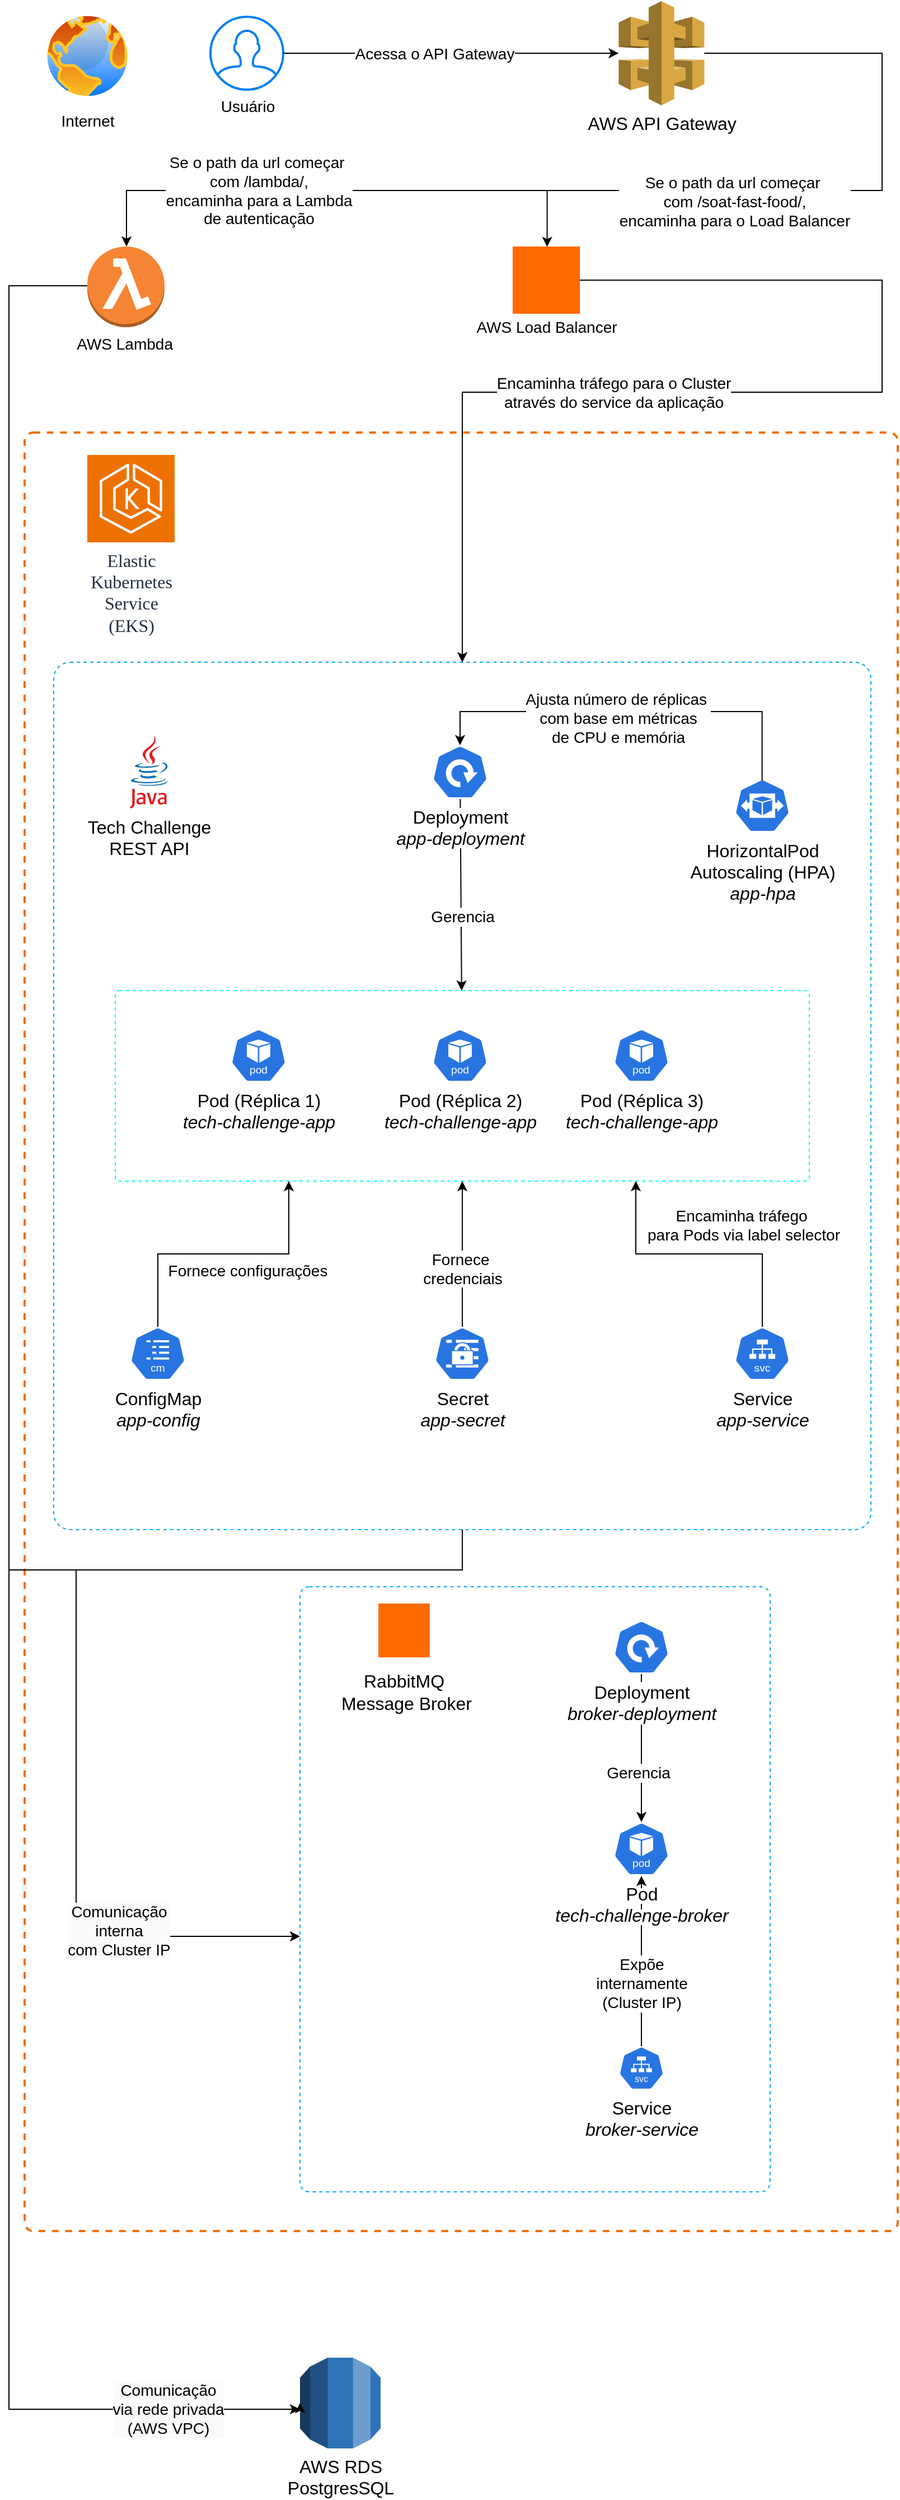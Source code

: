<mxfile version="28.0.7">
  <diagram name="Página-1" id="SYeVTkRx1dOSDFbcAXgf">
    <mxGraphModel dx="1678" dy="954" grid="1" gridSize="10" guides="1" tooltips="1" connect="1" arrows="1" fold="1" page="1" pageScale="1" pageWidth="827" pageHeight="1169" math="0" shadow="0">
      <root>
        <mxCell id="0" />
        <mxCell id="1" parent="0" />
        <mxCell id="-wq_ixMXgRJpzC0szdOy-18" style="edgeStyle=orthogonalEdgeStyle;rounded=0;orthogonalLoop=1;jettySize=auto;html=1;" edge="1" parent="1" source="-wq_ixMXgRJpzC0szdOy-11" target="-wq_ixMXgRJpzC0szdOy-17">
          <mxGeometry relative="1" as="geometry">
            <mxPoint x="110" y="290" as="targetPoint" />
            <Array as="points">
              <mxPoint x="790" y="118" />
              <mxPoint x="790" y="240" />
              <mxPoint x="115" y="240" />
            </Array>
          </mxGeometry>
        </mxCell>
        <mxCell id="-wq_ixMXgRJpzC0szdOy-19" value="&lt;span style=&quot;font-size: 14px;&quot;&gt;Se o path da url começar&amp;nbsp;&lt;/span&gt;&lt;div style=&quot;font-size: 14px;&quot;&gt;com /lambda/,&lt;div&gt;encaminha para a Lambda&lt;/div&gt;&lt;div&gt;de autenticação&lt;/div&gt;&lt;/div&gt;" style="edgeLabel;html=1;align=center;verticalAlign=middle;resizable=0;points=[];" vertex="1" connectable="0" parent="-wq_ixMXgRJpzC0szdOy-18">
          <mxGeometry x="0.814" y="1" relative="1" as="geometry">
            <mxPoint x="74" y="-1" as="offset" />
          </mxGeometry>
        </mxCell>
        <mxCell id="o65SmbfYtLbhXnqfLuuJ-4" value="" style="rounded=1;whiteSpace=wrap;html=1;strokeWidth=2;dashed=1;strokeColor=light-dark(#ed7100, #ededed);fillColor=none;arcSize=1;movable=1;resizable=1;rotatable=1;deletable=1;editable=1;locked=0;connectable=1;points=[[0,0,0,0,0],[0,0.25,0,0,0],[0,0.5,0,0,0],[0,0.75,0,0,0],[0,1,0,0,0],[0.25,0,0,0,0],[0.25,1,0,0,0],[0.5,0,0,0,0],[0.5,1,0,0,0],[0.75,0,0,0,0],[0.75,1,0,0,0],[1,0,0,0,0],[1,0.25,0,0,0],[1,0.5,0,0,0],[1,0.75,0,0,0],[1,1,0,0,0]];" parent="1" vertex="1">
          <mxGeometry x="24" y="456" width="780" height="1605" as="geometry" />
        </mxCell>
        <mxCell id="68pfb0RSKR02Od0SqDzI-2" value="" style="rounded=1;whiteSpace=wrap;html=1;fillColor=none;dashed=1;arcSize=2;strokeColor=light-dark(#00a8ff, #ededed);movable=1;resizable=1;rotatable=1;deletable=1;editable=1;locked=0;connectable=1;" parent="1" vertex="1">
          <mxGeometry x="50" y="661" width="730" height="774" as="geometry" />
        </mxCell>
        <mxCell id="HjoOXlJYOhL6yADM33_0-14" style="rounded=0;orthogonalLoop=1;jettySize=auto;html=1;edgeStyle=orthogonalEdgeStyle;exitX=0.5;exitY=1;exitDx=0;exitDy=0;" parent="1" edge="1" source="68pfb0RSKR02Od0SqDzI-2">
          <mxGeometry relative="1" as="geometry">
            <mxPoint x="270" y="1798" as="targetPoint" />
            <mxPoint x="420" y="1461" as="sourcePoint" />
            <Array as="points">
              <mxPoint x="415" y="1471" />
              <mxPoint x="70" y="1471" />
              <mxPoint x="70" y="1798" />
            </Array>
          </mxGeometry>
        </mxCell>
        <mxCell id="HjoOXlJYOhL6yADM33_0-13" value="" style="rounded=1;whiteSpace=wrap;html=1;fillColor=none;dashed=1;arcSize=2;strokeColor=light-dark(#00a8ff, #ededed);movable=1;resizable=1;rotatable=1;deletable=1;editable=1;locked=0;connectable=1;" parent="1" vertex="1">
          <mxGeometry x="270" y="1486" width="420" height="540" as="geometry" />
        </mxCell>
        <mxCell id="fD6pSZyKUiB6QU3asAaq-7" style="rounded=0;orthogonalLoop=1;jettySize=auto;html=1;edgeStyle=orthogonalEdgeStyle;exitX=0.5;exitY=1;exitDx=0;exitDy=0;" parent="1" source="68pfb0RSKR02Od0SqDzI-2" edge="1" target="-wq_ixMXgRJpzC0szdOy-6">
          <mxGeometry relative="1" as="geometry">
            <mxPoint x="180" y="2220" as="targetPoint" />
            <mxPoint x="420.11" y="1519" as="sourcePoint" />
            <Array as="points">
              <mxPoint x="415" y="1471" />
              <mxPoint x="10" y="1471" />
              <mxPoint x="10" y="2220" />
            </Array>
          </mxGeometry>
        </mxCell>
        <mxCell id="fD6pSZyKUiB6QU3asAaq-8" value="Comunicação&lt;div&gt;interna&lt;div&gt;com Cluster IP&lt;/div&gt;&lt;/div&gt;" style="edgeLabel;html=1;align=center;verticalAlign=middle;resizable=0;points=[];fontSize=14;labelBackgroundColor=light-dark(#fafafa, #121212);labelBorderColor=none;" parent="fD6pSZyKUiB6QU3asAaq-7" connectable="0" vertex="1">
          <mxGeometry x="-0.071" relative="1" as="geometry">
            <mxPoint x="98" y="89" as="offset" />
          </mxGeometry>
        </mxCell>
        <mxCell id="68pfb0RSKR02Od0SqDzI-37" value="" style="rounded=1;whiteSpace=wrap;html=1;fillColor=none;dashed=1;arcSize=2;strokeColor=light-dark(#00FFF6,#EDEDED);movable=1;resizable=1;rotatable=1;deletable=1;editable=1;locked=0;connectable=1;" parent="1" vertex="1">
          <mxGeometry x="105" y="954" width="620" height="170" as="geometry" />
        </mxCell>
        <mxCell id="o65SmbfYtLbhXnqfLuuJ-1" value="&lt;font face=&quot;Tahoma&quot; style=&quot;font-size: 16px; background-color: light-dark(#ffffff, var(--ge-dark-color, #121212));&quot;&gt;Elastic&lt;/font&gt;&lt;div&gt;&lt;font face=&quot;Tahoma&quot; style=&quot;font-size: 16px; background-color: light-dark(#ffffff, var(--ge-dark-color, #121212));&quot;&gt;Kubernetes&lt;/font&gt;&lt;/div&gt;&lt;div&gt;&lt;font face=&quot;Tahoma&quot; style=&quot;font-size: 16px; background-color: light-dark(#ffffff, var(--ge-dark-color, #121212));&quot;&gt;Service&lt;/font&gt;&lt;/div&gt;&lt;div&gt;&lt;font face=&quot;Tahoma&quot; style=&quot;font-size: 16px; background-color: light-dark(#ffffff, var(--ge-dark-color, #121212));&quot;&gt;(EKS)&lt;/font&gt;&lt;/div&gt;" style="sketch=0;points=[[0,0,0],[0.25,0,0],[0.5,0,0],[0.75,0,0],[1,0,0],[0,1,0],[0.25,1,0],[0.5,1,0],[0.75,1,0],[1,1,0],[0,0.25,0],[0,0.5,0],[0,0.75,0],[1,0.25,0],[1,0.5,0],[1,0.75,0]];outlineConnect=0;fontColor=#232F3E;fillColor=#ED7100;strokeColor=#ffffff;dashed=0;verticalLabelPosition=bottom;verticalAlign=top;align=center;html=1;fontSize=12;fontStyle=0;aspect=fixed;shape=mxgraph.aws4.resourceIcon;resIcon=mxgraph.aws4.eks;" parent="1" vertex="1">
          <mxGeometry x="80" y="476" width="78" height="78" as="geometry" />
        </mxCell>
        <mxCell id="o65SmbfYtLbhXnqfLuuJ-8" value="&lt;font style=&quot;font-size: 16px;&quot;&gt;HorizontalPod&lt;/font&gt;&lt;div&gt;&lt;font style=&quot;font-size: 16px;&quot;&gt;Autoscaling (HPA)&lt;/font&gt;&lt;/div&gt;&lt;span style=&quot;background-color: rgb(255, 255, 255); font-size: 16px;&quot;&gt;&lt;i&gt;app-hpa&lt;/i&gt;&lt;/span&gt;" style="aspect=fixed;sketch=0;html=1;dashed=0;whitespace=wrap;verticalLabelPosition=bottom;verticalAlign=top;fillColor=#2875E2;strokeColor=#ffffff;points=[[0.005,0.63,0],[0.1,0.2,0],[0.9,0.2,0],[0.5,0,0],[0.995,0.63,0],[0.72,0.99,0],[0.5,1,0],[0.28,0.99,0]];shape=mxgraph.kubernetes.icon2;prIcon=hpa" parent="1" vertex="1">
          <mxGeometry x="658" y="765" width="50" height="48" as="geometry" />
        </mxCell>
        <mxCell id="68pfb0RSKR02Od0SqDzI-17" value="" style="rounded=0;orthogonalLoop=1;jettySize=auto;html=1;" parent="1" source="o65SmbfYtLbhXnqfLuuJ-11" target="68pfb0RSKR02Od0SqDzI-37" edge="1">
          <mxGeometry relative="1" as="geometry">
            <mxPoint x="413" y="796" as="targetPoint" />
          </mxGeometry>
        </mxCell>
        <mxCell id="68pfb0RSKR02Od0SqDzI-19" value="&lt;span style=&quot;font-size: 14px;&quot;&gt;Gerencia&lt;/span&gt;" style="edgeLabel;html=1;align=center;verticalAlign=middle;resizable=0;points=[];" parent="68pfb0RSKR02Od0SqDzI-17" connectable="0" vertex="1">
          <mxGeometry x="0.326" y="3" relative="1" as="geometry">
            <mxPoint x="-2" y="-9" as="offset" />
          </mxGeometry>
        </mxCell>
        <mxCell id="o65SmbfYtLbhXnqfLuuJ-11" value="&lt;span style=&quot;background-color: light-dark(#ffffff, var(--ge-dark-color, #121212));&quot;&gt;&lt;span style=&quot;font-size: 16px; background-color: rgb(255, 255, 255);&quot;&gt;Deployment&lt;/span&gt;&lt;br style=&quot;background-color: rgb(255, 255, 255);&quot;&gt;&lt;span style=&quot;font-size: 16px; background-color: rgb(255, 255, 255);&quot;&gt;&lt;i style=&quot;&quot;&gt;app-deployment&lt;/i&gt;&lt;/span&gt;&lt;/span&gt;" style="aspect=fixed;sketch=0;html=1;dashed=0;whitespace=wrap;verticalLabelPosition=bottom;verticalAlign=top;fillColor=#2875E2;strokeColor=#ffffff;points=[[0.005,0.63,0],[0.1,0.2,0],[0.9,0.2,0],[0.5,0,0],[0.995,0.63,0],[0.72,0.99,0],[0.5,1,0],[0.28,0.99,0]];shape=mxgraph.kubernetes.icon2;prIcon=deploy" parent="1" vertex="1">
          <mxGeometry x="388" y="735" width="50" height="48" as="geometry" />
        </mxCell>
        <mxCell id="fD6pSZyKUiB6QU3asAaq-2" style="edgeStyle=orthogonalEdgeStyle;rounded=0;orthogonalLoop=1;jettySize=auto;html=1;entryX=0.75;entryY=1;entryDx=0;entryDy=0;" parent="1" source="o65SmbfYtLbhXnqfLuuJ-12" target="68pfb0RSKR02Od0SqDzI-37" edge="1">
          <mxGeometry relative="1" as="geometry">
            <mxPoint x="570" y="1204.0" as="targetPoint" />
          </mxGeometry>
        </mxCell>
        <mxCell id="fD6pSZyKUiB6QU3asAaq-6" value="&lt;font style=&quot;font-size: 14px;&quot;&gt;Encaminha tráfego&amp;nbsp;&lt;/font&gt;&lt;div&gt;&lt;font style=&quot;font-size: 14px;&quot;&gt;para Pods via label selector&lt;/font&gt;&lt;/div&gt;" style="edgeLabel;html=1;align=center;verticalAlign=middle;resizable=0;points=[];" parent="fD6pSZyKUiB6QU3asAaq-2" connectable="0" vertex="1">
          <mxGeometry x="0.143" y="-1" relative="1" as="geometry">
            <mxPoint x="57" y="-25" as="offset" />
          </mxGeometry>
        </mxCell>
        <mxCell id="o65SmbfYtLbhXnqfLuuJ-12" value="&lt;span style=&quot;font-size: 16px;&quot;&gt;Service&lt;br&gt;&lt;/span&gt;&lt;i style=&quot;font-size: 16px;&quot;&gt;app-service&lt;/i&gt;&lt;span style=&quot;font-size: 16px;&quot;&gt;&lt;/span&gt;" style="aspect=fixed;sketch=0;html=1;dashed=0;whitespace=wrap;verticalLabelPosition=bottom;verticalAlign=top;fillColor=#2875E2;strokeColor=#ffffff;points=[[0.005,0.63,0],[0.1,0.2,0],[0.9,0.2,0],[0.5,0,0],[0.995,0.63,0],[0.72,0.99,0],[0.5,1,0],[0.28,0.99,0]];shape=mxgraph.kubernetes.icon2;kubernetesLabel=1;prIcon=svc" parent="1" vertex="1">
          <mxGeometry x="658" y="1254" width="50" height="48" as="geometry" />
        </mxCell>
        <mxCell id="fD6pSZyKUiB6QU3asAaq-1" style="edgeStyle=orthogonalEdgeStyle;rounded=0;orthogonalLoop=1;jettySize=auto;html=1;entryX=0.5;entryY=1;entryDx=0;entryDy=0;" parent="1" source="o65SmbfYtLbhXnqfLuuJ-13" target="68pfb0RSKR02Od0SqDzI-37" edge="1">
          <mxGeometry relative="1" as="geometry">
            <mxPoint x="415" y="1204.0" as="targetPoint" />
          </mxGeometry>
        </mxCell>
        <mxCell id="fD6pSZyKUiB6QU3asAaq-5" value="&lt;font style=&quot;font-size: 14px;&quot;&gt;Fornece&amp;nbsp;&lt;/font&gt;&lt;div&gt;&lt;font style=&quot;font-size: 14px;&quot;&gt;credenciais&lt;/font&gt;&lt;/div&gt;" style="edgeLabel;html=1;align=center;verticalAlign=middle;resizable=0;points=[];" parent="fD6pSZyKUiB6QU3asAaq-1" connectable="0" vertex="1">
          <mxGeometry x="-0.193" relative="1" as="geometry">
            <mxPoint as="offset" />
          </mxGeometry>
        </mxCell>
        <mxCell id="o65SmbfYtLbhXnqfLuuJ-13" value="&lt;span style=&quot;font-size: 16px;&quot;&gt;Secret&lt;br&gt;&lt;/span&gt;&lt;i style=&quot;font-size: 16px;&quot;&gt;app-secret&lt;/i&gt;&lt;span style=&quot;font-size: 16px;&quot;&gt;&lt;/span&gt;" style="aspect=fixed;sketch=0;html=1;dashed=0;whitespace=wrap;verticalLabelPosition=bottom;verticalAlign=top;fillColor=#2875E2;strokeColor=#ffffff;points=[[0.005,0.63,0],[0.1,0.2,0],[0.9,0.2,0],[0.5,0,0],[0.995,0.63,0],[0.72,0.99,0],[0.5,1,0],[0.28,0.99,0]];shape=mxgraph.kubernetes.icon2;prIcon=secret" parent="1" vertex="1">
          <mxGeometry x="390" y="1254" width="50" height="48" as="geometry" />
        </mxCell>
        <mxCell id="68pfb0RSKR02Od0SqDzI-39" style="edgeStyle=orthogonalEdgeStyle;rounded=0;orthogonalLoop=1;jettySize=auto;html=1;entryX=0.25;entryY=1;entryDx=0;entryDy=0;" parent="1" source="o65SmbfYtLbhXnqfLuuJ-14" target="68pfb0RSKR02Od0SqDzI-37" edge="1">
          <mxGeometry relative="1" as="geometry">
            <mxPoint x="260" y="1204.0" as="targetPoint" />
          </mxGeometry>
        </mxCell>
        <mxCell id="fD6pSZyKUiB6QU3asAaq-4" value="Fornece configurações" style="edgeLabel;html=1;align=center;verticalAlign=middle;resizable=0;points=[];fontSize=14;" parent="68pfb0RSKR02Od0SqDzI-39" connectable="0" vertex="1">
          <mxGeometry x="-0.154" y="-1" relative="1" as="geometry">
            <mxPoint x="40" y="14" as="offset" />
          </mxGeometry>
        </mxCell>
        <mxCell id="o65SmbfYtLbhXnqfLuuJ-14" value="&lt;span style=&quot;font-size: 16px;&quot;&gt;ConfigMap&lt;/span&gt;&lt;div&gt;&lt;span style=&quot;font-size: 16px;&quot;&gt;&lt;i&gt;app-config&lt;/i&gt;&lt;/span&gt;&lt;/div&gt;" style="aspect=fixed;sketch=0;html=1;dashed=0;whitespace=wrap;verticalLabelPosition=bottom;verticalAlign=top;fillColor=#2875E2;strokeColor=#ffffff;points=[[0.005,0.63,0],[0.1,0.2,0],[0.9,0.2,0],[0.5,0,0],[0.995,0.63,0],[0.72,0.99,0],[0.5,1,0],[0.28,0.99,0]];shape=mxgraph.kubernetes.icon2;kubernetesLabel=1;prIcon=cm" parent="1" vertex="1">
          <mxGeometry x="118" y="1254" width="50" height="48" as="geometry" />
        </mxCell>
        <mxCell id="68pfb0RSKR02Od0SqDzI-6" value="&lt;font style=&quot;&quot;&gt;&lt;span style=&quot;font-size: 16px;&quot;&gt;Pod (Réplica 1)&lt;/span&gt;&lt;br&gt;&lt;span style=&quot;font-size: 16px;&quot;&gt;&lt;i&gt;tech-challenge-app&lt;/i&gt;&lt;/span&gt;&lt;/font&gt;" style="aspect=fixed;sketch=0;html=1;dashed=0;whitespace=wrap;verticalLabelPosition=bottom;verticalAlign=top;fillColor=#2875E2;strokeColor=#ffffff;points=[[0.005,0.63,0],[0.1,0.2,0],[0.9,0.2,0],[0.5,0,0],[0.995,0.63,0],[0.72,0.99,0],[0.5,1,0],[0.28,0.99,0]];shape=mxgraph.kubernetes.icon2;kubernetesLabel=1;prIcon=pod" parent="1" vertex="1">
          <mxGeometry x="208" y="988" width="50" height="48" as="geometry" />
        </mxCell>
        <mxCell id="68pfb0RSKR02Od0SqDzI-14" value="&lt;font style=&quot;font-size: 16px;&quot;&gt;Tech Challenge&lt;/font&gt;&lt;div&gt;&lt;font style=&quot;font-size: 16px;&quot;&gt;REST API&lt;/font&gt;&lt;/div&gt;" style="dashed=0;outlineConnect=0;html=1;align=center;labelPosition=center;verticalLabelPosition=bottom;verticalAlign=top;shape=mxgraph.weblogos.java" parent="1" vertex="1">
          <mxGeometry x="118.0" y="726.5" width="34.4" height="65" as="geometry" />
        </mxCell>
        <mxCell id="68pfb0RSKR02Od0SqDzI-20" value="&lt;font style=&quot;&quot;&gt;&lt;span style=&quot;font-size: 16px;&quot;&gt;Pod (Réplica 2)&lt;/span&gt;&lt;br&gt;&lt;span style=&quot;font-size: 16px;&quot;&gt;&lt;i&gt;tech-challenge-app&lt;/i&gt;&lt;/span&gt;&lt;/font&gt;" style="aspect=fixed;sketch=0;html=1;dashed=0;whitespace=wrap;verticalLabelPosition=bottom;verticalAlign=top;fillColor=#2875E2;strokeColor=#ffffff;points=[[0.005,0.63,0],[0.1,0.2,0],[0.9,0.2,0],[0.5,0,0],[0.995,0.63,0],[0.72,0.99,0],[0.5,1,0],[0.28,0.99,0]];shape=mxgraph.kubernetes.icon2;kubernetesLabel=1;prIcon=pod" parent="1" vertex="1">
          <mxGeometry x="388" y="988" width="50" height="48" as="geometry" />
        </mxCell>
        <mxCell id="68pfb0RSKR02Od0SqDzI-21" value="&lt;font style=&quot;&quot;&gt;&lt;span style=&quot;font-size: 16px;&quot;&gt;Pod (Réplica 3)&lt;/span&gt;&lt;br&gt;&lt;span style=&quot;font-size: 16px;&quot;&gt;&lt;i&gt;tech-challenge-app&lt;/i&gt;&lt;/span&gt;&lt;/font&gt;" style="aspect=fixed;sketch=0;html=1;dashed=0;whitespace=wrap;verticalLabelPosition=bottom;verticalAlign=top;fillColor=#2875E2;strokeColor=#ffffff;points=[[0.005,0.63,0],[0.1,0.2,0],[0.9,0.2,0],[0.5,0,0],[0.995,0.63,0],[0.72,0.99,0],[0.5,1,0],[0.28,0.99,0]];shape=mxgraph.kubernetes.icon2;kubernetesLabel=1;prIcon=pod" parent="1" vertex="1">
          <mxGeometry x="550" y="988" width="50" height="48" as="geometry" />
        </mxCell>
        <mxCell id="68pfb0RSKR02Od0SqDzI-24" style="rounded=0;orthogonalLoop=1;jettySize=auto;html=1;entryX=0.5;entryY=0;entryDx=0;entryDy=0;entryPerimeter=0;edgeStyle=orthogonalEdgeStyle;exitX=0.496;exitY=0.035;exitDx=0;exitDy=0;exitPerimeter=0;" parent="1" source="o65SmbfYtLbhXnqfLuuJ-8" target="o65SmbfYtLbhXnqfLuuJ-11" edge="1">
          <mxGeometry relative="1" as="geometry">
            <mxPoint x="680" y="755" as="sourcePoint" />
            <Array as="points">
              <mxPoint x="683" y="705" />
              <mxPoint x="413" y="705" />
            </Array>
          </mxGeometry>
        </mxCell>
        <mxCell id="68pfb0RSKR02Od0SqDzI-26" value="&lt;font style=&quot;font-size: 14px;&quot;&gt;Ajusta número de réplicas&amp;nbsp;&lt;/font&gt;&lt;div&gt;&lt;font style=&quot;font-size: 14px;&quot;&gt;com base em métricas&lt;/font&gt;&lt;/div&gt;&lt;div&gt;&lt;font style=&quot;font-size: 14px;&quot;&gt;de CPU e memória&lt;/font&gt;&lt;/div&gt;" style="edgeLabel;html=1;align=center;verticalAlign=middle;resizable=0;points=[];" parent="68pfb0RSKR02Od0SqDzI-24" connectable="0" vertex="1">
          <mxGeometry x="0.055" y="6" relative="1" as="geometry">
            <mxPoint as="offset" />
          </mxGeometry>
        </mxCell>
        <mxCell id="fD6pSZyKUiB6QU3asAaq-9" value="&lt;font style=&quot;font-size: 14px;&quot;&gt;Internet&lt;/font&gt;" style="image;aspect=fixed;perimeter=ellipsePerimeter;html=1;align=center;shadow=0;dashed=0;spacingTop=3;image=img/lib/active_directory/internet_globe.svg;" parent="1" vertex="1">
          <mxGeometry x="40" y="80" width="80" height="80" as="geometry" />
        </mxCell>
        <mxCell id="fD6pSZyKUiB6QU3asAaq-14" value="&lt;font style=&quot;font-size: 14px;&quot;&gt;Usuário&lt;/font&gt;" style="html=1;verticalLabelPosition=bottom;align=center;labelBackgroundColor=#ffffff;verticalAlign=top;strokeWidth=2;strokeColor=#0080F0;shadow=0;dashed=0;shape=mxgraph.ios7.icons.user;" parent="1" vertex="1">
          <mxGeometry x="190" y="85" width="65" height="65" as="geometry" />
        </mxCell>
        <mxCell id="fD6pSZyKUiB6QU3asAaq-22" style="edgeStyle=orthogonalEdgeStyle;rounded=0;orthogonalLoop=1;jettySize=auto;html=1;entryX=0.5;entryY=0;entryDx=0;entryDy=0;" parent="1" source="fD6pSZyKUiB6QU3asAaq-17" target="68pfb0RSKR02Od0SqDzI-2" edge="1">
          <mxGeometry relative="1" as="geometry">
            <Array as="points">
              <mxPoint x="790" y="320" />
              <mxPoint x="790" y="420" />
              <mxPoint x="415" y="420" />
            </Array>
          </mxGeometry>
        </mxCell>
        <mxCell id="fD6pSZyKUiB6QU3asAaq-23" value="&lt;font&gt;Encaminha tráfego para o Cluster&lt;/font&gt;&lt;div&gt;&lt;font&gt;através do service da aplicação&lt;/font&gt;&lt;/div&gt;" style="edgeLabel;html=1;align=center;verticalAlign=middle;resizable=0;points=[];fontSize=14;" parent="fD6pSZyKUiB6QU3asAaq-22" connectable="0" vertex="1">
          <mxGeometry x="0.021" y="1" relative="1" as="geometry">
            <mxPoint x="-107" y="-1" as="offset" />
          </mxGeometry>
        </mxCell>
        <mxCell id="fD6pSZyKUiB6QU3asAaq-17" value="&lt;div&gt;&lt;font style=&quot;font-size: 14px; background-color: light-dark(#ffffff, var(--ge-dark-color, #121212));&quot;&gt;&lt;br&gt;&lt;/font&gt;&lt;/div&gt;&lt;font style=&quot;font-size: 14px; background-color: light-dark(#ffffff, var(--ge-dark-color, #121212));&quot;&gt;&lt;div style=&quot;&quot;&gt;&lt;font style=&quot;font-size: 14px;&quot;&gt;&lt;br&gt;&lt;/font&gt;&lt;/div&gt;&lt;div style=&quot;&quot;&gt;&lt;font style=&quot;font-size: 14px;&quot;&gt;&lt;br&gt;&lt;/font&gt;&lt;/div&gt;&lt;div style=&quot;&quot;&gt;&lt;font style=&quot;font-size: 14px;&quot;&gt;&lt;br&gt;&lt;/font&gt;&lt;/div&gt;&lt;div style=&quot;&quot;&gt;&lt;font style=&quot;font-size: 14px;&quot;&gt;&lt;br&gt;&lt;/font&gt;&lt;/div&gt;&lt;div style=&quot;&quot;&gt;&lt;span style=&quot;color: light-dark(rgb(0, 0, 0), rgb(255, 255, 255));&quot;&gt;AWS Load Balancer&lt;/span&gt;&lt;/div&gt;&lt;/font&gt;" style="points=[];aspect=fixed;html=1;align=center;shadow=0;dashed=0;fillColor=#FF6A00;strokeColor=none;shape=mxgraph.alibaba_cloud.alb_application_load_balancer_02;" parent="1" vertex="1">
          <mxGeometry x="460" y="290" width="60" height="60" as="geometry" />
        </mxCell>
        <mxCell id="fD6pSZyKUiB6QU3asAaq-20" style="edgeStyle=orthogonalEdgeStyle;rounded=0;orthogonalLoop=1;jettySize=auto;html=1;" parent="1" source="fD6pSZyKUiB6QU3asAaq-14" target="-wq_ixMXgRJpzC0szdOy-11" edge="1">
          <mxGeometry relative="1" as="geometry">
            <mxPoint x="560" y="116" as="targetPoint" />
          </mxGeometry>
        </mxCell>
        <mxCell id="fD6pSZyKUiB6QU3asAaq-21" value="Acessa o API Gateway" style="edgeLabel;html=1;align=center;verticalAlign=middle;resizable=0;points=[];fontSize=14;" parent="fD6pSZyKUiB6QU3asAaq-20" connectable="0" vertex="1">
          <mxGeometry x="0.048" y="-4" relative="1" as="geometry">
            <mxPoint x="-22" y="-4" as="offset" />
          </mxGeometry>
        </mxCell>
        <mxCell id="HjoOXlJYOhL6yADM33_0-18" value="" style="group" parent="1" connectable="0" vertex="1">
          <mxGeometry x="288" y="1501" width="150" height="105.67" as="geometry" />
        </mxCell>
        <mxCell id="HjoOXlJYOhL6yADM33_0-16" value="" style="points=[];aspect=fixed;html=1;align=center;shadow=0;dashed=0;fillColor=#FF6A00;strokeColor=none;shape=mxgraph.alibaba_cloud.amqp_advanced_message_queuing_protocol;" parent="HjoOXlJYOhL6yADM33_0-18" vertex="1">
          <mxGeometry x="52.05" width="45.9" height="48" as="geometry" />
        </mxCell>
        <mxCell id="HjoOXlJYOhL6yADM33_0-17" value="RabbitMQ&lt;div&gt;&amp;nbsp;Message Broker&lt;/div&gt;" style="text;html=1;align=center;verticalAlign=middle;whiteSpace=wrap;rounded=0;fontSize=16;" parent="HjoOXlJYOhL6yADM33_0-18" vertex="1">
          <mxGeometry y="52.34" width="150" height="53.33" as="geometry" />
        </mxCell>
        <mxCell id="HjoOXlJYOhL6yADM33_0-19" style="rounded=0;orthogonalLoop=1;jettySize=auto;html=1;" parent="1" source="HjoOXlJYOhL6yADM33_0-21" target="HjoOXlJYOhL6yADM33_0-26" edge="1">
          <mxGeometry relative="1" as="geometry" />
        </mxCell>
        <mxCell id="HjoOXlJYOhL6yADM33_0-20" value="&lt;font style=&quot;font-size: 14px;&quot;&gt;Gerencia&lt;/font&gt;" style="edgeLabel;html=1;align=center;verticalAlign=middle;resizable=0;points=[];" parent="HjoOXlJYOhL6yADM33_0-19" connectable="0" vertex="1">
          <mxGeometry x="0.334" y="-3" relative="1" as="geometry">
            <mxPoint as="offset" />
          </mxGeometry>
        </mxCell>
        <mxCell id="HjoOXlJYOhL6yADM33_0-21" value="&lt;font style=&quot;&quot;&gt;&lt;span style=&quot;font-size: 16px;&quot;&gt;Deployment&lt;/span&gt;&lt;br&gt;&lt;span style=&quot;font-size: 16px;&quot;&gt;&lt;i&gt;broker-deployment&lt;/i&gt;&lt;/span&gt;&lt;/font&gt;" style="aspect=fixed;sketch=0;html=1;dashed=0;whitespace=wrap;verticalLabelPosition=bottom;verticalAlign=top;fillColor=#2875E2;strokeColor=#ffffff;points=[[0.005,0.63,0],[0.1,0.2,0],[0.9,0.2,0],[0.5,0,0],[0.995,0.63,0],[0.72,0.99,0],[0.5,1,0],[0.28,0.99,0]];shape=mxgraph.kubernetes.icon2;prIcon=deploy;labelBackgroundColor=default;" parent="1" vertex="1">
          <mxGeometry x="550" y="1516" width="50" height="48" as="geometry" />
        </mxCell>
        <mxCell id="HjoOXlJYOhL6yADM33_0-22" value="&lt;span style=&quot;font-size: 16px;&quot;&gt;Service&lt;/span&gt;&lt;br&gt;&lt;span style=&quot;font-size: 16px;&quot;&gt;&lt;i&gt;broker-service&lt;/i&gt;&lt;/span&gt;" style="aspect=fixed;sketch=0;html=1;dashed=0;whitespace=wrap;verticalLabelPosition=bottom;verticalAlign=top;fillColor=#2875E2;strokeColor=#ffffff;points=[[0.005,0.63,0],[0.1,0.2,0],[0.9,0.2,0],[0.5,0,0],[0.995,0.63,0],[0.72,0.99,0],[0.5,1,0],[0.28,0.99,0]];shape=mxgraph.kubernetes.icon2;kubernetesLabel=1;prIcon=svc" parent="1" vertex="1">
          <mxGeometry x="554.693" y="1896.004" width="40.62" height="39" as="geometry" />
        </mxCell>
        <mxCell id="HjoOXlJYOhL6yADM33_0-31" value="" style="rounded=0;orthogonalLoop=1;jettySize=auto;html=1;entryX=0.5;entryY=1;entryDx=0;entryDy=0;entryPerimeter=0;exitX=0.5;exitY=0;exitDx=0;exitDy=0;exitPerimeter=0;" parent="1" source="HjoOXlJYOhL6yADM33_0-22" target="HjoOXlJYOhL6yADM33_0-26" edge="1">
          <mxGeometry relative="1" as="geometry">
            <mxPoint x="612" y="2336" as="sourcePoint" />
            <mxPoint x="612.118" y="2101" as="targetPoint" />
          </mxGeometry>
        </mxCell>
        <mxCell id="HjoOXlJYOhL6yADM33_0-32" value="&lt;font style=&quot;font-size: 14px;&quot;&gt;Expõe&lt;/font&gt;&lt;div&gt;&lt;font style=&quot;font-size: 14px;&quot;&gt;internamente&lt;/font&gt;&lt;div&gt;&lt;font style=&quot;font-size: 14px;&quot;&gt;(Cluster IP)&lt;/font&gt;&lt;/div&gt;&lt;/div&gt;" style="edgeLabel;html=1;align=center;verticalAlign=middle;resizable=0;points=[];" parent="HjoOXlJYOhL6yADM33_0-31" connectable="0" vertex="1">
          <mxGeometry x="-0.04" relative="1" as="geometry">
            <mxPoint y="17" as="offset" />
          </mxGeometry>
        </mxCell>
        <mxCell id="HjoOXlJYOhL6yADM33_0-26" value="&lt;font style=&quot;background-color: light-dark(#ffffff, var(--ge-dark-color, #121212));&quot;&gt;&lt;span style=&quot;font-size: 16px;&quot;&gt;Pod&lt;/span&gt;&lt;br&gt;&lt;span style=&quot;font-size: 16px;&quot;&gt;&lt;i&gt;tech-challenge-broker&lt;/i&gt;&lt;/span&gt;&lt;/font&gt;" style="aspect=fixed;sketch=0;html=1;dashed=0;whitespace=wrap;verticalLabelPosition=bottom;verticalAlign=top;fillColor=#2875E2;strokeColor=#ffffff;points=[[0.005,0.63,0],[0.1,0.2,0],[0.9,0.2,0],[0.5,0,0],[0.995,0.63,0],[0.72,0.99,0],[0.5,1,0],[0.28,0.99,0]];shape=mxgraph.kubernetes.icon2;kubernetesLabel=1;prIcon=pod" parent="1" vertex="1">
          <mxGeometry x="549.998" y="1696" width="50" height="48" as="geometry" />
        </mxCell>
        <mxCell id="-wq_ixMXgRJpzC0szdOy-6" value="&lt;font style=&quot;font-size: 16px;&quot;&gt;AWS RDS&lt;/font&gt;&lt;div&gt;&lt;font style=&quot;font-size: 16px;&quot;&gt;PostgresSQL&lt;/font&gt;&lt;/div&gt;" style="outlineConnect=0;dashed=0;verticalLabelPosition=bottom;verticalAlign=top;align=center;html=1;shape=mxgraph.aws3.rds;fillColor=#2E73B8;gradientColor=none;" vertex="1" parent="1">
          <mxGeometry x="270" y="2174" width="72" height="81" as="geometry" />
        </mxCell>
        <mxCell id="-wq_ixMXgRJpzC0szdOy-15" style="edgeStyle=orthogonalEdgeStyle;rounded=0;orthogonalLoop=1;jettySize=auto;html=1;entryX=0.513;entryY=0.005;entryDx=0;entryDy=0;entryPerimeter=0;" edge="1" parent="1" source="-wq_ixMXgRJpzC0szdOy-11" target="fD6pSZyKUiB6QU3asAaq-17">
          <mxGeometry relative="1" as="geometry">
            <Array as="points">
              <mxPoint x="790" y="118" />
              <mxPoint x="790" y="240" />
              <mxPoint x="491" y="240" />
            </Array>
          </mxGeometry>
        </mxCell>
        <mxCell id="-wq_ixMXgRJpzC0szdOy-11" value="&lt;font style=&quot;font-size: 16px;&quot;&gt;AWS API Gateway&lt;/font&gt;" style="outlineConnect=0;dashed=0;verticalLabelPosition=bottom;verticalAlign=top;align=center;html=1;shape=mxgraph.aws3.api_gateway;fillColor=#D9A741;gradientColor=none;" vertex="1" parent="1">
          <mxGeometry x="554.69" y="71" width="76.5" height="93" as="geometry" />
        </mxCell>
        <mxCell id="-wq_ixMXgRJpzC0szdOy-16" value="Se o path da url começar&amp;nbsp;&lt;div&gt;com /soat-fast-food/,&lt;div&gt;encaminha para o Load Balancer&lt;/div&gt;&lt;/div&gt;" style="edgeLabel;html=1;align=center;verticalAlign=middle;resizable=0;points=[];fontSize=14;" connectable="0" vertex="1" parent="1">
          <mxGeometry x="658" y="250" as="geometry" />
        </mxCell>
        <mxCell id="-wq_ixMXgRJpzC0szdOy-17" value="&lt;font style=&quot;font-size: 14px;&quot;&gt;AWS Lambda&amp;nbsp;&lt;/font&gt;" style="outlineConnect=0;dashed=0;verticalLabelPosition=bottom;verticalAlign=top;align=center;html=1;shape=mxgraph.aws3.lambda_function;fillColor=#F58534;gradientColor=none;" vertex="1" parent="1">
          <mxGeometry x="80" y="290" width="69" height="72" as="geometry" />
        </mxCell>
        <mxCell id="-wq_ixMXgRJpzC0szdOy-20" style="edgeStyle=orthogonalEdgeStyle;rounded=0;orthogonalLoop=1;jettySize=auto;html=1;entryX=0;entryY=0.5;entryDx=0;entryDy=0;entryPerimeter=0;" edge="1" parent="1" target="-wq_ixMXgRJpzC0szdOy-6">
          <mxGeometry relative="1" as="geometry">
            <mxPoint x="80" y="325" as="sourcePoint" />
            <Array as="points">
              <mxPoint x="10" y="325" />
              <mxPoint x="10" y="2220" />
              <mxPoint x="270" y="2220" />
            </Array>
          </mxGeometry>
        </mxCell>
        <mxCell id="-wq_ixMXgRJpzC0szdOy-8" value="Comunicação&lt;div&gt;via rede privada&lt;/div&gt;&lt;div&gt;(AWS VPC)&lt;/div&gt;" style="edgeLabel;html=1;align=center;verticalAlign=middle;resizable=0;points=[];fontSize=14;labelBackgroundColor=light-dark(#fafafa, #121212);labelBorderColor=none;" connectable="0" vertex="1" parent="1">
          <mxGeometry x="254" y="2252" as="geometry">
            <mxPoint x="-102" y="-32" as="offset" />
          </mxGeometry>
        </mxCell>
      </root>
    </mxGraphModel>
  </diagram>
</mxfile>
